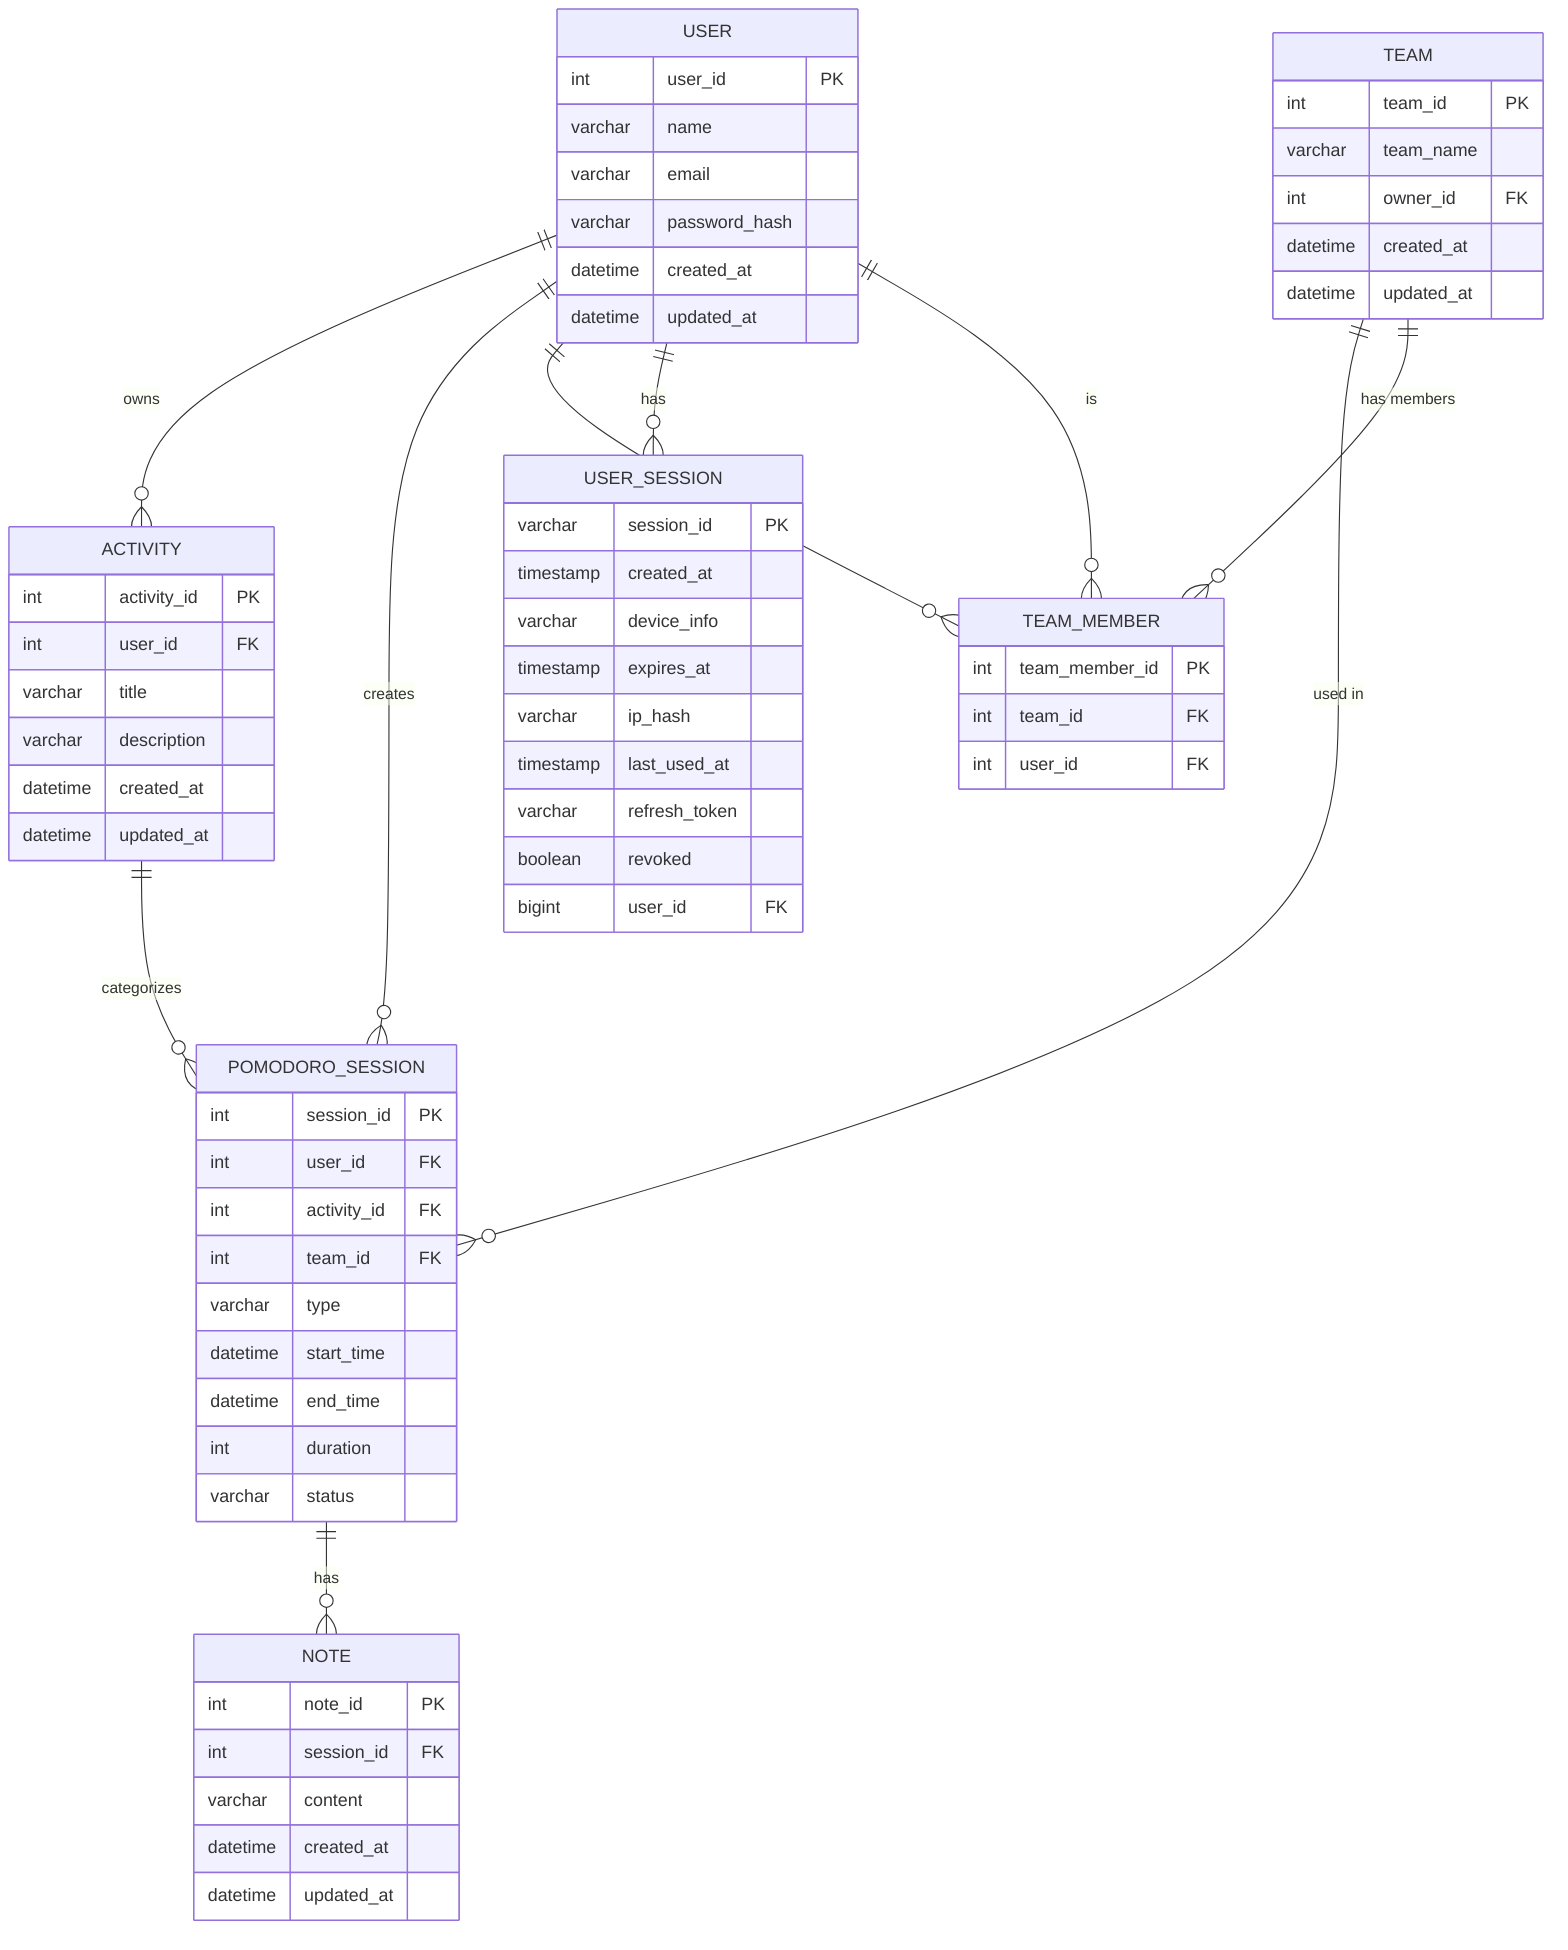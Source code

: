 erDiagram
    USER {
        int user_id PK
        varchar name
        varchar email
        varchar password_hash
        datetime created_at
        datetime updated_at
    }

    ACTIVITY {
        int activity_id PK
        int user_id FK
        varchar title
        varchar description
        datetime created_at
        datetime updated_at
    }

    POMODORO_SESSION {
        int session_id PK
        int user_id FK
        int activity_id FK
        int team_id FK
        varchar type
        datetime start_time
        datetime end_time
        int duration
        varchar status
    }

    NOTE {
        int note_id PK
        int session_id FK
        varchar content
        datetime created_at
        datetime updated_at
    }

    TEAM {
        int team_id PK
        varchar team_name
        int owner_id FK
        datetime created_at
        datetime updated_at
    }

    TEAM_MEMBER {
        int team_member_id PK
        int team_id FK
        int user_id FK
    }

    USER_SESSION {
        varchar session_id PK
        timestamp created_at
        varchar device_info
        timestamp expires_at
        varchar ip_hash
        timestamp last_used_at
        varchar refresh_token
        boolean revoked
        bigint user_id FK
    }

    USER ||--o{ ACTIVITY : "owns"
    USER ||--o{ POMODORO_SESSION : "creates"
    ACTIVITY ||--o{ POMODORO_SESSION : "categorizes"
    POMODORO_SESSION ||--o{ NOTE : "has"
    TEAM ||--o{ POMODORO_SESSION : "used in"
    TEAM ||--o{ TEAM_MEMBER : "has members"
    USER ||--o{ TEAM_MEMBER : "member of"
    TEAM_MEMBER }o--|| USER : "is"
    USER ||--o{ USER_SESSION : "has"